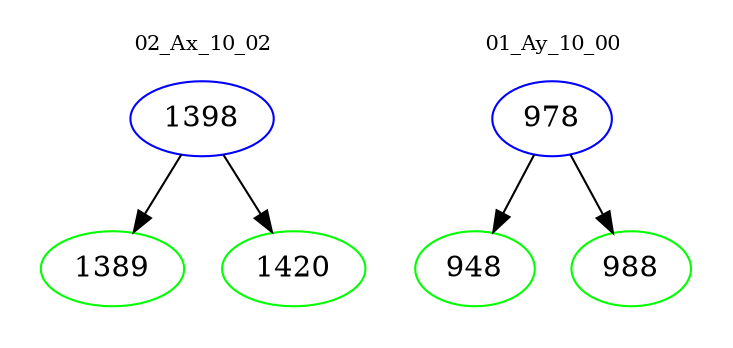 digraph{
subgraph cluster_0 {
color = white
label = "02_Ax_10_02";
fontsize=10;
T0_1398 [label="1398", color="blue"]
T0_1398 -> T0_1389 [color="black"]
T0_1389 [label="1389", color="green"]
T0_1398 -> T0_1420 [color="black"]
T0_1420 [label="1420", color="green"]
}
subgraph cluster_1 {
color = white
label = "01_Ay_10_00";
fontsize=10;
T1_978 [label="978", color="blue"]
T1_978 -> T1_948 [color="black"]
T1_948 [label="948", color="green"]
T1_978 -> T1_988 [color="black"]
T1_988 [label="988", color="green"]
}
}
